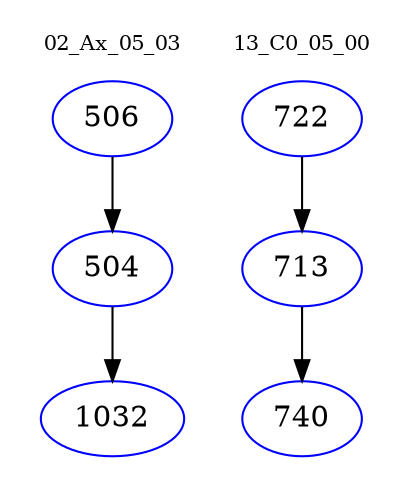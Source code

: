 digraph{
subgraph cluster_0 {
color = white
label = "02_Ax_05_03";
fontsize=10;
T0_506 [label="506", color="blue"]
T0_506 -> T0_504 [color="black"]
T0_504 [label="504", color="blue"]
T0_504 -> T0_1032 [color="black"]
T0_1032 [label="1032", color="blue"]
}
subgraph cluster_1 {
color = white
label = "13_C0_05_00";
fontsize=10;
T1_722 [label="722", color="blue"]
T1_722 -> T1_713 [color="black"]
T1_713 [label="713", color="blue"]
T1_713 -> T1_740 [color="black"]
T1_740 [label="740", color="blue"]
}
}
